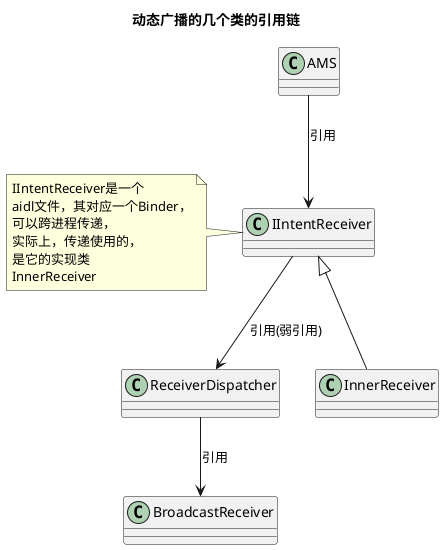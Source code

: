 @startuml
title 动态广播的几个类的引用链
class AMS

AMS --> IIntentReceiver  : 引用


IIntentReceiver --> ReceiverDispatcher : 引用(弱引用)
note left of IIntentReceiver
IIntentReceiver是一个
aidl文件，其对应一个Binder，
可以跨进程传递，
实际上，传递使用的，
是它的实现类
InnerReceiver
end note
IIntentReceiver <|-- InnerReceiver

ReceiverDispatcher --> BroadcastReceiver : 引用


@enduml